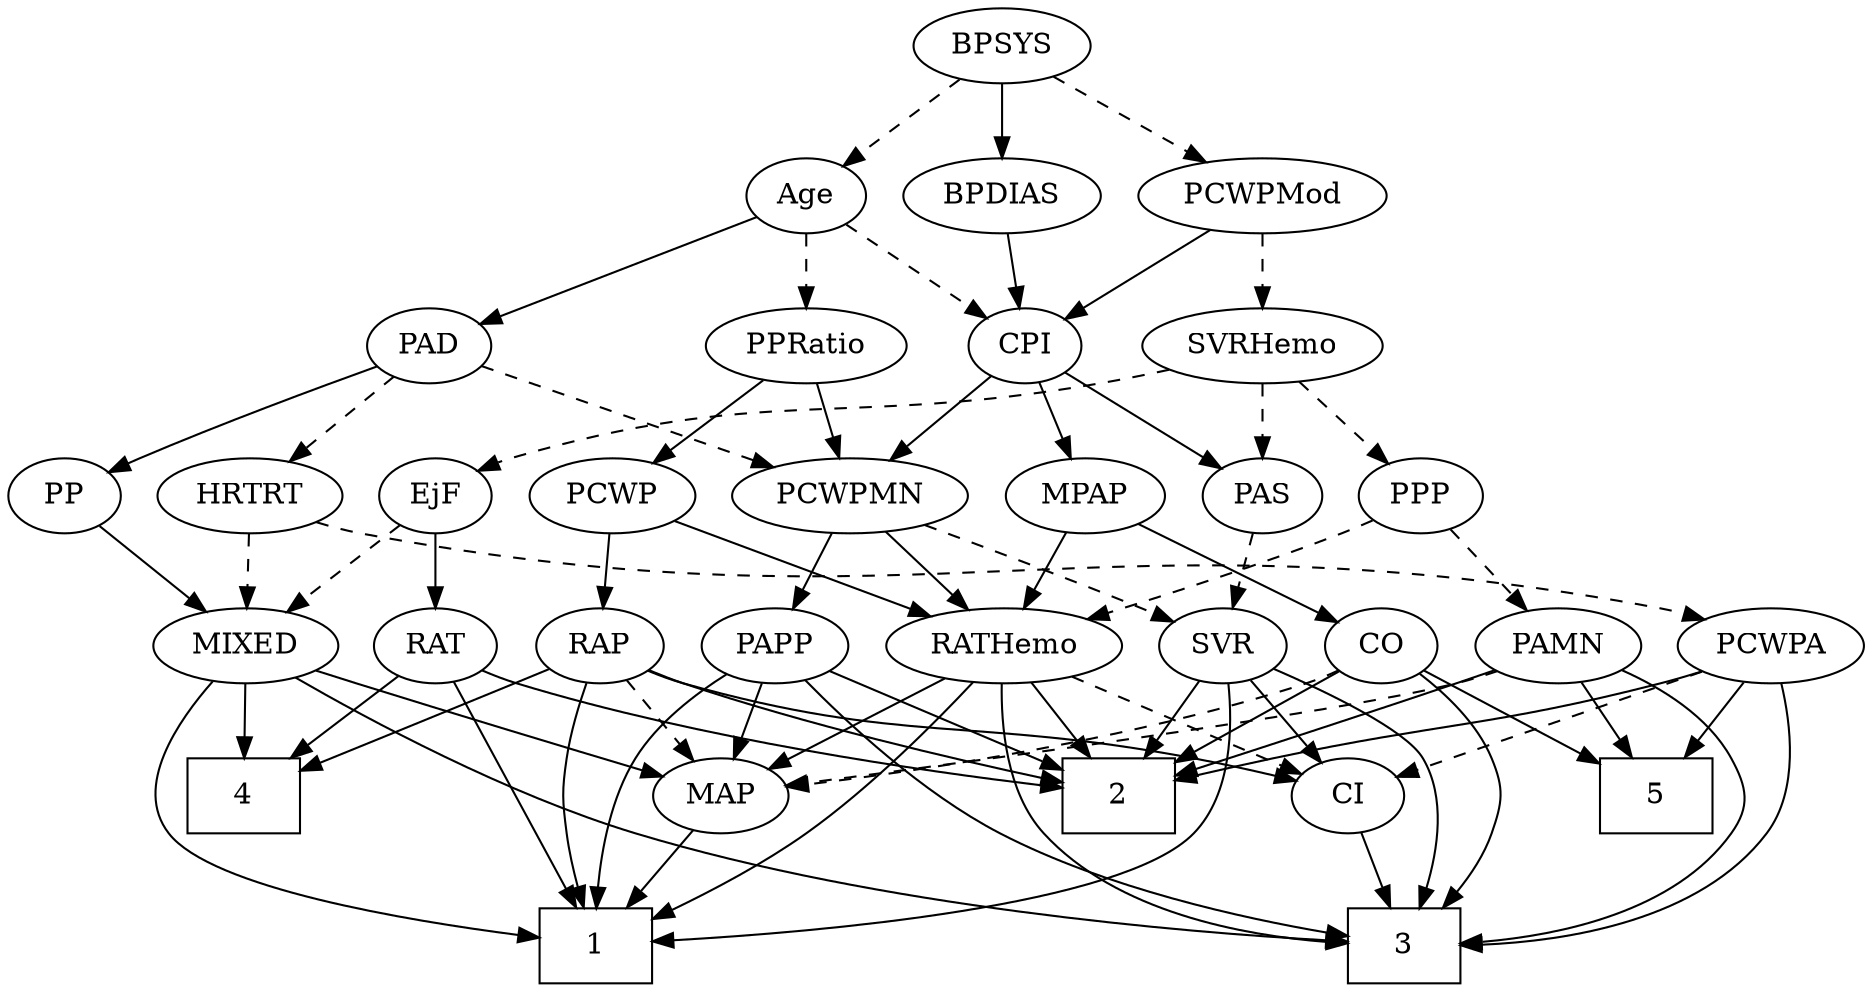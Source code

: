 strict digraph {
	graph [bb="0,0,836.6,468"];
	node [label="\N"];
	1	[height=0.5,
		pos="256,18",
		shape=box,
		width=0.75];
	2	[height=0.5,
		pos="505,90",
		shape=box,
		width=0.75];
	3	[height=0.5,
		pos="642,18",
		shape=box,
		width=0.75];
	4	[height=0.5,
		pos="87,90",
		shape=box,
		width=0.75];
	5	[height=0.5,
		pos="763,90",
		shape=box,
		width=0.75];
	Age	[height=0.5,
		pos="364,378",
		width=0.75];
	PAD	[height=0.5,
		pos="195,306",
		width=0.79437];
	Age -> PAD	[pos="e,218.35,316.67 341.56,367.7 312.38,355.62 261.21,334.43 227.72,320.55",
		style=solid];
	CPI	[height=0.5,
		pos="459,306",
		width=0.75];
	Age -> CPI	[pos="e,441.36,319.99 381.42,364.16 395.93,353.47 416.79,338.1 433.23,325.99",
		style=dashed];
	PPRatio	[height=0.5,
		pos="364,306",
		width=1.1013];
	Age -> PPRatio	[pos="e,364,324.1 364,359.7 364,351.98 364,342.71 364,334.11",
		style=dashed];
	EjF	[height=0.5,
		pos="197,234",
		width=0.75];
	MIXED	[height=0.5,
		pos="111,162",
		width=1.1193];
	EjF -> MIXED	[pos="e,129.62,178.16 180.42,219.5 168.26,209.61 151.5,195.96 137.49,184.56",
		style=dashed];
	RAT	[height=0.5,
		pos="197,162",
		width=0.75827];
	EjF -> RAT	[pos="e,197,180.1 197,215.7 197,207.98 197,198.71 197,190.11",
		style=solid];
	RAP	[height=0.5,
		pos="273,162",
		width=0.77632];
	RAP -> 1	[pos="e,249.04,36.294 260.82,145.3 253.81,135.25 245.68,121.58 242,108 236.46,87.555 240.7,63.836 245.92,46.027",
		style=solid];
	RAP -> 2	[pos="e,477.75,96.903 294.66,150.32 299.64,148.08 304.95,145.83 310,144 363.85,124.46 428.34,108.29 467.99,99.132",
		style=solid];
	RAP -> 4	[pos="e,114.07,100.34 250.24,151.08 244.63,148.7 238.62,146.21 233,144 196.03,129.45 153.25,114.09 123.6,103.67",
		style=solid];
	MAP	[height=0.5,
		pos="315,90",
		width=0.84854];
	RAP -> MAP	[pos="e,305.31,107.15 282.74,144.76 287.88,136.19 294.3,125.49 300.06,115.9",
		style=dashed];
	CI	[height=0.5,
		pos="615,90",
		width=0.75];
	RAP -> CI	[pos="e,590.09,97.189 294.13,150.08 299.22,147.79 304.72,145.59 310,144 409.49,114.02 438.97,127.64 541,108 553.84,105.53 567.85,102.42 \
580.18,99.536",
		style=solid];
	MIXED -> 1	[pos="e,228.81,21.954 87.408,147.3 74.02,138.09 58.485,124.6 51,108 44.423,93.414 41.204,84.651 51,72 71.361,45.705 165.35,30.104 218.71,\
23.216",
		style=solid];
	MIXED -> 3	[pos="e,614.54,19.679 131.9,146.47 162.04,126.29 220.12,90.207 275,72 391,33.519 536.78,22.965 604.38,20.079",
		style=solid];
	MIXED -> 4	[pos="e,92.923,108.28 105.19,144.05 102.49,136.18 99.211,126.62 96.187,117.79",
		style=solid];
	MIXED -> MAP	[pos="e,289.23,99.843 141.98,150.37 178.92,137.69 240.52,116.56 279.39,103.22",
		style=solid];
	MPAP	[height=0.5,
		pos="483,234",
		width=0.97491];
	CO	[height=0.5,
		pos="618,162",
		width=0.75];
	MPAP -> CO	[pos="e,597.07,173.85 506.82,220.65 529.41,208.93 563.43,191.29 587.89,178.61",
		style=solid];
	RATHemo	[height=0.5,
		pos="450,162",
		width=1.3721];
	MPAP -> RATHemo	[pos="e,457.99,179.96 475.18,216.41 471.33,208.25 466.6,198.22 462.29,189.07",
		style=solid];
	BPSYS	[height=0.5,
		pos="451,450",
		width=1.0471];
	BPSYS -> Age	[pos="e,380.66,392.4 432.55,434.15 419.71,423.82 402.45,409.93 388.46,398.68",
		style=dashed];
	PCWPMod	[height=0.5,
		pos="563,378",
		width=1.4443];
	BPSYS -> PCWPMod	[pos="e,538.98,394.01 473.13,435.17 489.45,424.97 511.93,410.92 530.32,399.42",
		style=dashed];
	BPDIAS	[height=0.5,
		pos="451,378",
		width=1.1735];
	BPSYS -> BPDIAS	[pos="e,451,396.1 451,431.7 451,423.98 451,414.71 451,406.11",
		style=solid];
	PCWPMN	[height=0.5,
		pos="380,234",
		width=1.3902];
	PAD -> PCWPMN	[pos="e,346.92,247.52 218.81,295.99 248.73,284.67 300.62,265.04 337.43,251.11",
		style=dashed];
	PP	[height=0.5,
		pos="27,234",
		width=0.75];
	PAD -> PP	[pos="e,48.225,245.28 170.98,295.85 144.39,285.6 100.35,268.3 63,252 61.195,251.21 59.345,250.39 57.483,249.55",
		style=solid];
	HRTRT	[height=0.5,
		pos="112,234",
		width=1.1013];
	PAD -> HRTRT	[pos="e,130.09,250.26 178.6,291.17 167.02,281.4 151.26,268.11 137.98,256.91",
		style=dashed];
	CO -> 2	[pos="e,532.32,107.93 598.83,149.13 583,139.32 560.08,125.12 540.86,113.21",
		style=solid];
	CO -> 3	[pos="e,660.6,36.244 639.27,150.59 654.84,141.67 674.79,127.21 684,108 690.92,93.573 689.26,87.11 684,72 680.47,61.855 674.09,52.191 667.36,\
43.961",
		style=solid];
	CO -> 5	[pos="e,735.82,104.12 639.4,150.67 662.3,139.61 699.04,121.88 726.53,108.61",
		style=solid];
	CO -> MAP	[pos="e,344.84,94.494 597.42,150.22 592.46,147.93 587.12,145.69 582,144 503.53,118.12 407.7,102.87 354.83,95.8",
		style=dashed];
	PAS	[height=0.5,
		pos="563,234",
		width=0.75];
	SVR	[height=0.5,
		pos="545,162",
		width=0.77632];
	PAS -> SVR	[pos="e,549.32,179.79 558.64,216.05 556.61,208.14 554.14,198.54 551.86,189.69",
		style=dashed];
	PAMN	[height=0.5,
		pos="699,162",
		width=1.011];
	PAMN -> 2	[pos="e,532.25,100.51 670.95,150.31 665.34,148.2 659.49,146.01 654,144 615.9,130.03 572.13,114.53 541.94,103.91",
		style=solid];
	PAMN -> 3	[pos="e,669.14,19.209 726.72,150.12 753.39,139.02 790.84,121.55 799,108 807.25,94.291 808.33,84.998 799,72 771.97,34.351 716.79,23.098 \
679.59,19.929",
		style=solid];
	PAMN -> 5	[pos="e,747.19,108.29 713.52,145.12 721.44,136.46 731.41,125.55 740.33,115.8",
		style=solid];
	PAMN -> MAP	[pos="e,345.36,93.629 672.17,149.83 666.26,147.66 659.98,145.58 654,144 548.16,116.05 419.58,100.92 355.46,94.603",
		style=dashed];
	RATHemo -> 1	[pos="e,283.17,31.162 434.98,144.52 417.13,125.54 385.85,94.128 355,72 335.39,57.94 311.61,45.088 292.27,35.562",
		style=solid];
	RATHemo -> 2	[pos="e,491.29,108.45 463.03,144.41 469.62,136.03 477.75,125.68 485.1,116.33",
		style=solid];
	RATHemo -> 3	[pos="e,614.77,19.25 448.84,143.97 448.46,124.17 450.96,91.683 469,72 503.88,33.95 565.26,22.91 604.75,19.883",
		style=solid];
	RATHemo -> MAP	[pos="e,337.36,102.6 422.68,146.83 400.61,135.39 369.52,119.27 346.41,107.29",
		style=solid];
	RATHemo -> CI	[pos="e,592.57,100.52 481.04,147.83 510.22,135.45 553.72,117 583.16,104.51",
		style=dashed];
	CPI -> MPAP	[pos="e,477.24,251.79 464.81,288.05 467.55,280.06 470.89,270.33 473.95,261.4",
		style=solid];
	CPI -> PAS	[pos="e,544.57,247.41 477.59,292.49 493.86,281.54 517.69,265.49 536.05,253.14",
		style=solid];
	CPI -> PCWPMN	[pos="e,398.06,251.01 443.39,291.17 432.69,281.69 418.25,268.9 405.86,257.91",
		style=solid];
	RAT -> 1	[pos="e,248.79,36.346 203.88,144.43 213.94,120.22 232.78,74.894 244.84,45.871",
		style=solid];
	RAT -> 2	[pos="e,477.79,94.374 218.55,150.62 224.14,148.2 230.22,145.81 236,144 316.76,118.77 415.06,103.02 467.61,95.756",
		style=solid];
	RAT -> 4	[pos="e,113.77,108.03 177.84,148.81 162.54,139.07 140.67,125.16 122.23,113.42",
		style=solid];
	SVR -> 1	[pos="e,283.28,19.919 549.87,143.98 554.4,124.19 558.16,91.722 541,72 509.11,35.341 363.19,23.831 293.4,20.387",
		style=solid];
	SVR -> 2	[pos="e,514.79,108.12 535.72,144.76 531.01,136.53 525.18,126.32 519.87,117.02",
		style=solid];
	SVR -> 3	[pos="e,649.58,36.134 567.09,150.68 597.44,136.4 648.57,111.93 651,108 662.44,89.497 658.66,64.599 652.9,45.843",
		style=solid];
	SVR -> CI	[pos="e,600.51,105.49 559.5,146.5 569.27,136.73 582.31,123.69 593.3,112.7",
		style=solid];
	PCWPMod -> CPI	[pos="e,477.27,319.3 540.18,361.64 524.09,350.81 502.49,336.27 485.61,324.91",
		style=solid];
	SVRHemo	[height=0.5,
		pos="563,306",
		width=1.3902];
	PCWPMod -> SVRHemo	[pos="e,563,324.1 563,359.7 563,351.98 563,342.71 563,334.11",
		style=dashed];
	PCWPA	[height=0.5,
		pos="795,162",
		width=1.1555];
	PCWPA -> 2	[pos="e,532.05,97.289 763.88,150.04 757.35,147.91 750.48,145.78 744,144 671.63,124.1 652.24,124.4 579,108 566.96,105.3 553.84,102.31 542.03,\
99.59",
		style=solid];
	PCWPA -> 3	[pos="e,669.29,18.155 806.16,144.62 817.7,125.44 831.97,93.559 816,72 784.7,29.749 720.51,20.038 679.45,18.412",
		style=solid];
	PCWPA -> 5	[pos="e,770.9,108.28 787.25,144.05 783.61,136.09 779.19,126.41 775.12,117.51",
		style=solid];
	PCWPA -> CI	[pos="e,637.8,99.865 764.87,149.28 732.4,136.66 680.9,116.63 647.53,103.65",
		style=dashed];
	PCWPMN -> RATHemo	[pos="e,433.85,179.15 396.24,216.76 405.25,207.75 416.61,196.39 426.57,186.43",
		style=solid];
	PCWPMN -> SVR	[pos="e,522.76,173.39 412.23,220.05 438.2,209.52 475.6,194.15 508,180 509.8,179.22 511.64,178.4 513.5,177.57",
		style=dashed];
	PAPP	[height=0.5,
		pos="351,162",
		width=0.88464];
	PCWPMN -> PAPP	[pos="e,357.96,179.79 372.98,216.05 369.63,207.97 365.55,198.12 361.82,189.11",
		style=solid];
	SVRHemo -> EjF	[pos="e,217.52,246 524.33,294.56 514.78,292.2 504.56,289.85 495,288 379.59,265.71 345.67,285.48 233,252 231.06,251.42 229.1,250.76 227.14,\
250.03",
		style=dashed];
	SVRHemo -> PAS	[pos="e,563,252.1 563,287.7 563,279.98 563,270.71 563,262.11",
		style=dashed];
	PPP	[height=0.5,
		pos="635,234",
		width=0.75];
	SVRHemo -> PPP	[pos="e,620.34,249.25 579.7,288.76 589.59,279.14 602.25,266.84 612.96,256.43",
		style=dashed];
	BPDIAS -> CPI	[pos="e,457.05,324.1 452.98,359.7 453.86,351.98 454.92,342.71 455.9,334.11",
		style=solid];
	MAP -> 1	[pos="e,270.72,36.461 301.91,73.465 294.69,64.906 285.56,54.069 277.34,44.32",
		style=solid];
	PP -> MIXED	[pos="e,92.812,178.16 43.196,219.5 55.072,209.61 71.443,195.96 85.123,184.56",
		style=solid];
	PPP -> PAMN	[pos="e,684.56,178.8 648.57,218.15 656.99,208.94 668,196.91 677.58,186.43",
		style=dashed];
	PPP -> RATHemo	[pos="e,485.6,174.55 613.84,222.58 609,220.32 603.86,218 599,216 564.68,201.84 525.05,187.85 495.29,177.8",
		style=dashed];
	PPRatio -> PCWPMN	[pos="e,376.05,252.28 367.87,288.05 369.65,280.26 371.81,270.82 373.81,262.08",
		style=solid];
	PCWP	[height=0.5,
		pos="277,234",
		width=0.97491];
	PPRatio -> PCWP	[pos="e,295.24,249.68 345.12,289.81 332.87,279.95 316.74,266.97 303.25,256.12",
		style=solid];
	PCWP -> RAP	[pos="e,273.98,180.1 276.01,215.7 275.57,207.98 275.04,198.71 274.55,190.11",
		style=solid];
	PCWP -> RATHemo	[pos="e,418.32,175.82 303.65,222.22 331.77,210.84 376.45,192.76 409.05,179.57",
		style=solid];
	CI -> 3	[pos="e,635.27,36.447 621.4,72.411 624.44,64.539 628.14,54.929 631.57,46.042",
		style=solid];
	PAPP -> 1	[pos="e,256.02,36.164 326.73,150.15 309.64,141.26 287.63,127.03 275,108 262.82,89.649 258.27,64.89 256.65,46.146",
		style=solid];
	PAPP -> 2	[pos="e,478,103.27 375.06,150.06 400.14,138.66 439.75,120.66 468.65,107.52",
		style=solid];
	PAPP -> 3	[pos="e,614.91,22.368 363.94,145.39 381.28,125.46 413.96,91.266 449,72 499.14,44.435 564.63,30.403 604.98,23.899",
		style=solid];
	PAPP -> MAP	[pos="e,323.47,107.47 342.47,144.41 338.16,136.04 332.85,125.71 328.05,116.37",
		style=solid];
	HRTRT -> MIXED	[pos="e,111.24,180.1 111.75,215.7 111.64,207.98 111.51,198.71 111.39,190.11",
		style=dashed];
	HRTRT -> PCWPA	[pos="e,764.87,174.48 140.92,221.51 147.43,219.34 154.38,217.33 161,216 415.54,164.98 489.15,229.46 744,180 747.65,179.29 751.4,178.39 \
755.13,177.38",
		style=dashed];
}
